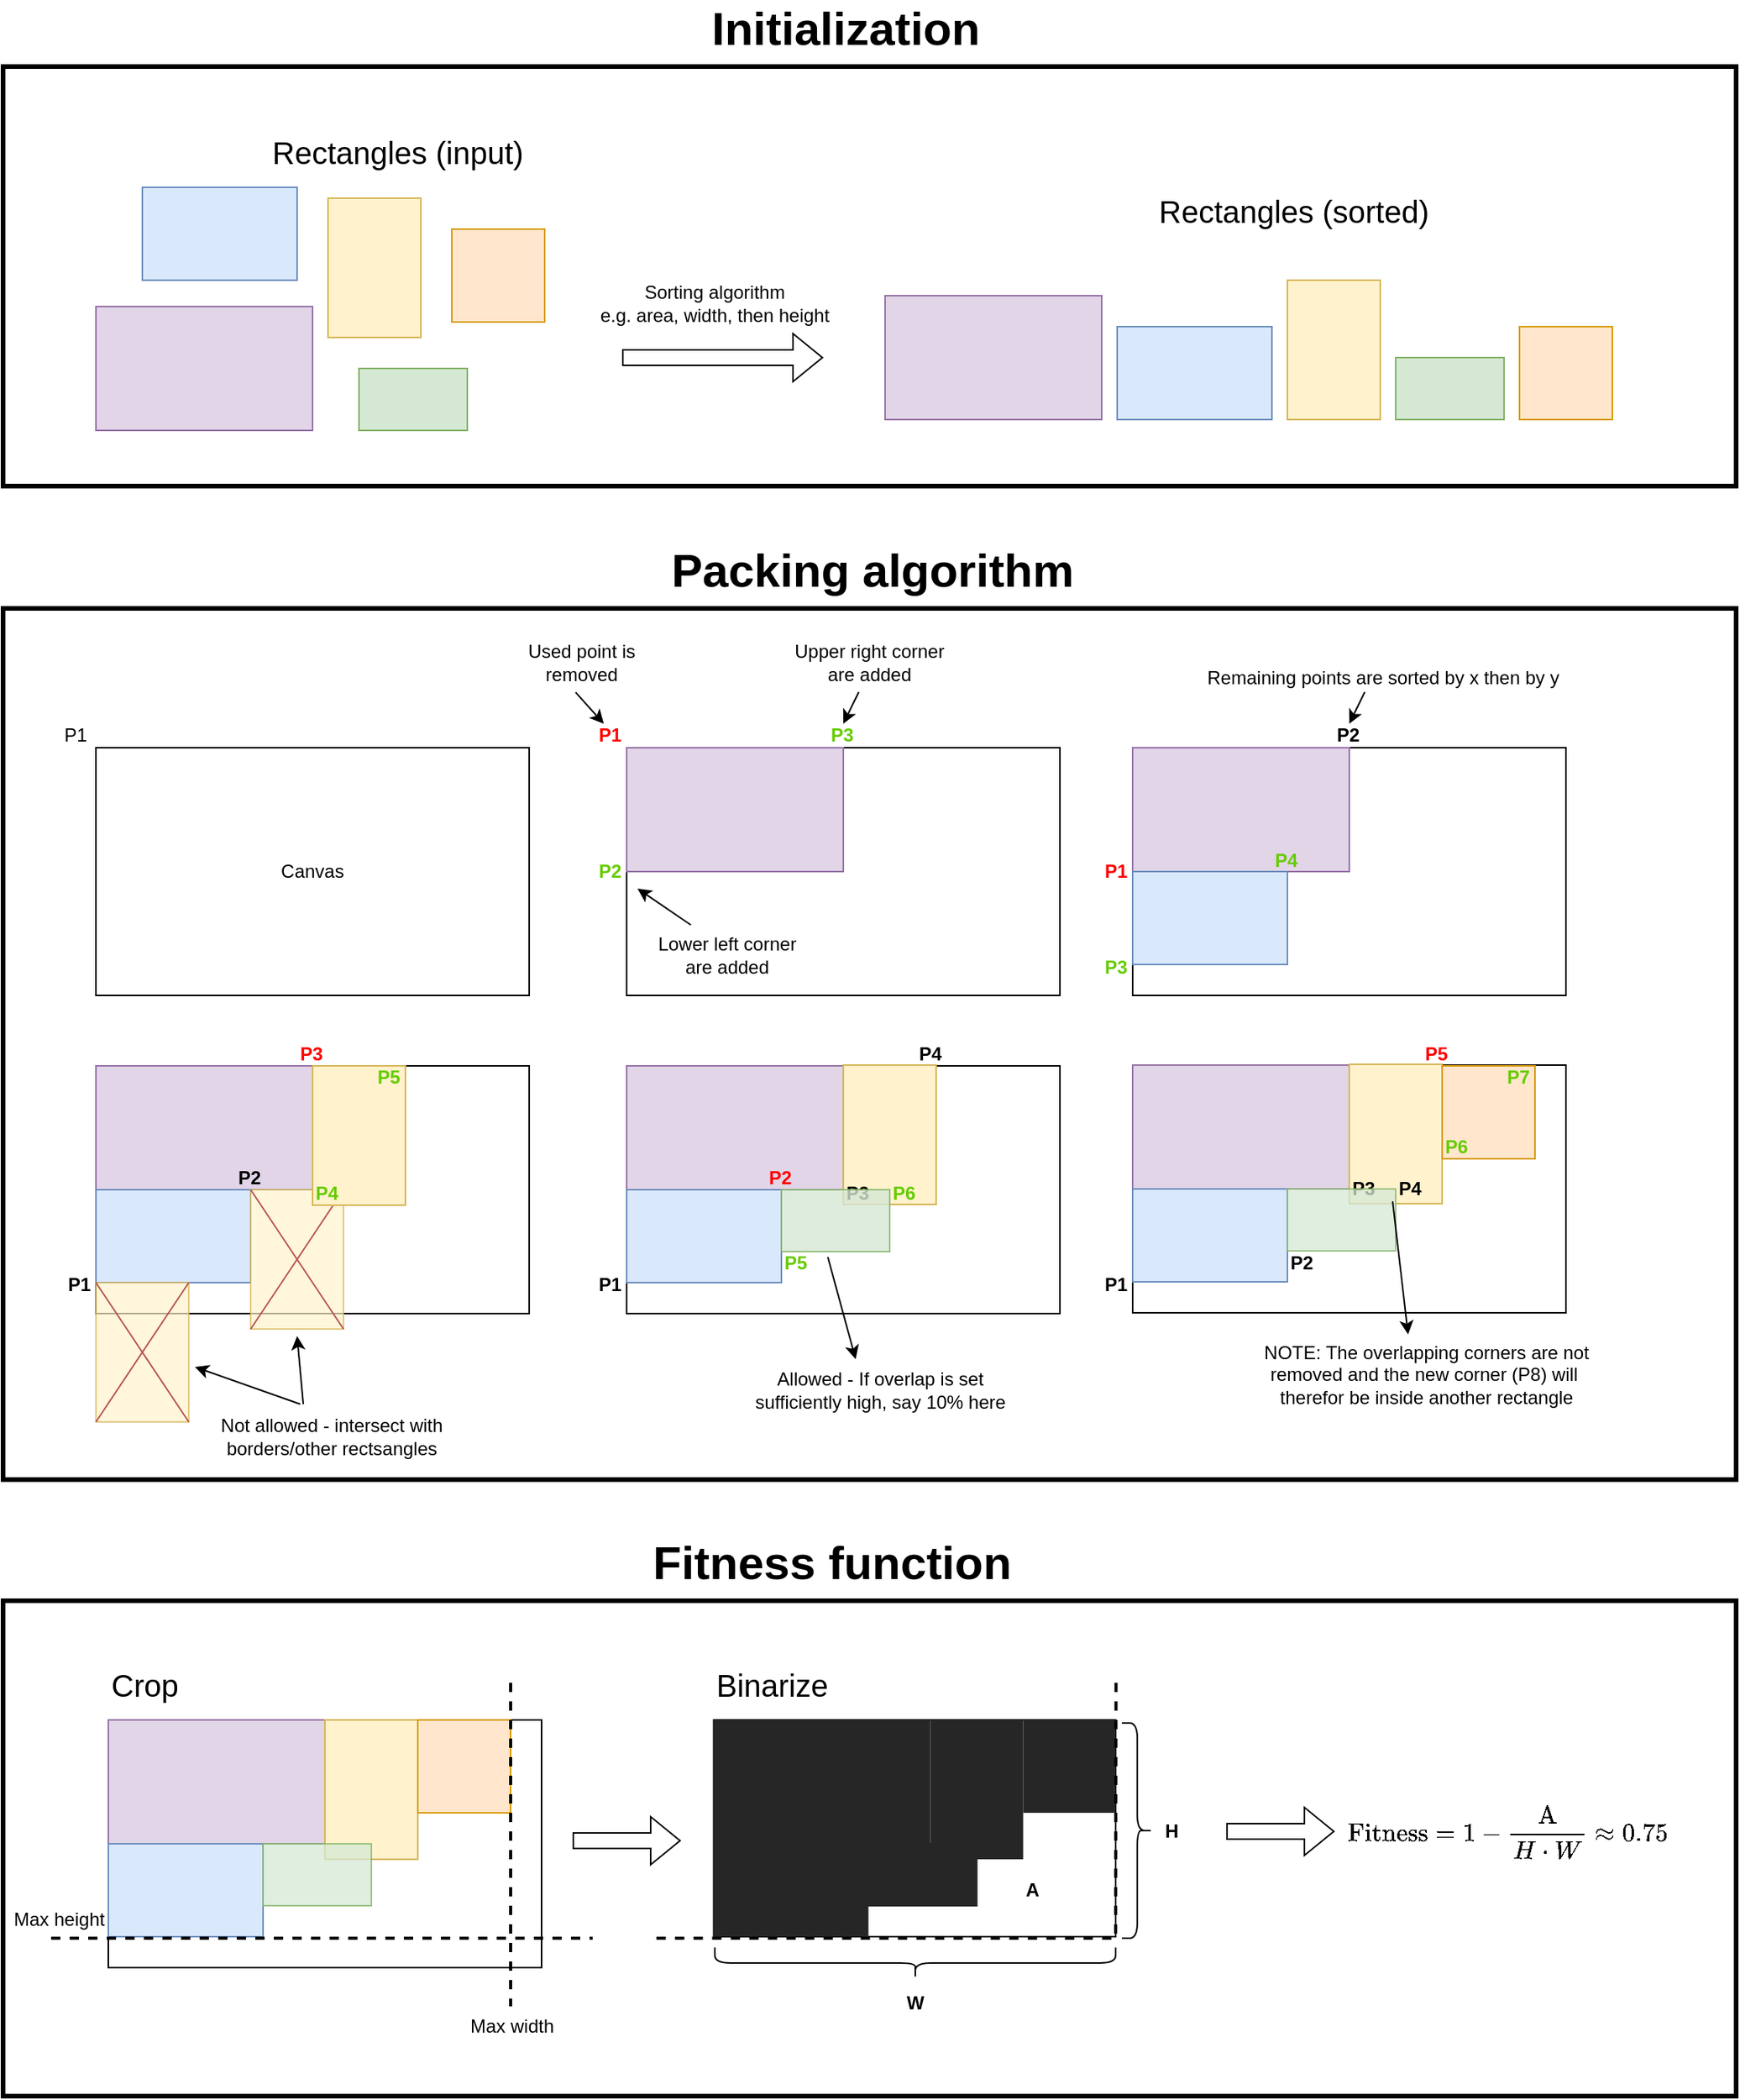 <mxfile version="21.6.1" type="device">
  <diagram name="Page-1" id="RPCHmNbf-zNn5az9YLy3">
    <mxGraphModel dx="3053" dy="1900" grid="1" gridSize="10" guides="1" tooltips="1" connect="1" arrows="1" fold="1" page="1" pageScale="1" pageWidth="850" pageHeight="1100" math="1" shadow="0">
      <root>
        <mxCell id="0" />
        <mxCell id="1" parent="0" />
        <mxCell id="sC4mXaF_hNt62ap6op2Z-110" value="" style="rounded=0;whiteSpace=wrap;html=1;strokeWidth=3;fillColor=none;" vertex="1" parent="1">
          <mxGeometry x="-240" y="1121" width="1120" height="320" as="geometry" />
        </mxCell>
        <mxCell id="sC4mXaF_hNt62ap6op2Z-104" value="" style="rounded=0;whiteSpace=wrap;html=1;strokeWidth=3;fillColor=none;" vertex="1" parent="1">
          <mxGeometry x="-240" y="130" width="1120" height="271" as="geometry" />
        </mxCell>
        <mxCell id="GMWaN57pON7eN_DFzd7T-55" value="" style="rounded=0;whiteSpace=wrap;html=1;" parent="1" vertex="1">
          <mxGeometry x="-180" y="775.5" width="280" height="160" as="geometry" />
        </mxCell>
        <mxCell id="GMWaN57pON7eN_DFzd7T-2" value="" style="rounded=0;whiteSpace=wrap;html=1;" parent="1" vertex="1">
          <mxGeometry x="-180" y="570" width="280" height="160" as="geometry" />
        </mxCell>
        <mxCell id="GMWaN57pON7eN_DFzd7T-3" value="Canvas" style="text;html=1;strokeColor=none;fillColor=none;align=center;verticalAlign=middle;whiteSpace=wrap;rounded=0;opacity=25;" parent="1" vertex="1">
          <mxGeometry x="-70" y="635" width="60" height="30" as="geometry" />
        </mxCell>
        <mxCell id="GMWaN57pON7eN_DFzd7T-4" value="" style="rounded=0;whiteSpace=wrap;html=1;fillColor=#ffe6cc;strokeColor=#d79b00;" parent="1" vertex="1">
          <mxGeometry x="50" y="235" width="60" height="60" as="geometry" />
        </mxCell>
        <mxCell id="GMWaN57pON7eN_DFzd7T-5" value="" style="rounded=0;whiteSpace=wrap;html=1;fillColor=#dae8fc;strokeColor=#6c8ebf;" parent="1" vertex="1">
          <mxGeometry x="-150" y="208" width="100" height="60" as="geometry" />
        </mxCell>
        <mxCell id="GMWaN57pON7eN_DFzd7T-6" value="" style="rounded=0;whiteSpace=wrap;html=1;fillColor=#d5e8d4;strokeColor=#82b366;" parent="1" vertex="1">
          <mxGeometry x="-10" y="325" width="70" height="40" as="geometry" />
        </mxCell>
        <mxCell id="GMWaN57pON7eN_DFzd7T-7" value="" style="rounded=0;whiteSpace=wrap;html=1;fillColor=#e1d5e7;strokeColor=#9673a6;" parent="1" vertex="1">
          <mxGeometry x="-180" y="285" width="140" height="80" as="geometry" />
        </mxCell>
        <mxCell id="GMWaN57pON7eN_DFzd7T-8" value="" style="rounded=0;whiteSpace=wrap;html=1;fillColor=#fff2cc;strokeColor=#d6b656;" parent="1" vertex="1">
          <mxGeometry x="-30" y="215" width="60" height="90" as="geometry" />
        </mxCell>
        <mxCell id="GMWaN57pON7eN_DFzd7T-9" value="&lt;font style=&quot;font-size: 20px;&quot;&gt;Rectangles (input)&lt;/font&gt;" style="text;html=1;strokeColor=none;fillColor=none;align=left;verticalAlign=middle;whiteSpace=wrap;rounded=0;" parent="1" vertex="1">
          <mxGeometry x="-68" y="170" width="200" height="30" as="geometry" />
        </mxCell>
        <mxCell id="GMWaN57pON7eN_DFzd7T-18" value="" style="rounded=0;whiteSpace=wrap;html=1;fillColor=#ffe6cc;strokeColor=#d79b00;" parent="1" vertex="1">
          <mxGeometry x="740" y="298" width="60" height="60" as="geometry" />
        </mxCell>
        <mxCell id="GMWaN57pON7eN_DFzd7T-19" value="" style="rounded=0;whiteSpace=wrap;html=1;fillColor=#dae8fc;strokeColor=#6c8ebf;" parent="1" vertex="1">
          <mxGeometry x="480" y="298" width="100" height="60" as="geometry" />
        </mxCell>
        <mxCell id="GMWaN57pON7eN_DFzd7T-21" value="" style="rounded=0;whiteSpace=wrap;html=1;fillColor=#e1d5e7;strokeColor=#9673a6;" parent="1" vertex="1">
          <mxGeometry x="330" y="278" width="140" height="80" as="geometry" />
        </mxCell>
        <mxCell id="GMWaN57pON7eN_DFzd7T-22" value="" style="rounded=0;whiteSpace=wrap;html=1;fillColor=#fff2cc;strokeColor=#d6b656;" parent="1" vertex="1">
          <mxGeometry x="590" y="268" width="60" height="90" as="geometry" />
        </mxCell>
        <mxCell id="GMWaN57pON7eN_DFzd7T-29" value="" style="shape=flexArrow;endArrow=classic;html=1;rounded=0;" parent="1" edge="1">
          <mxGeometry width="50" height="50" relative="1" as="geometry">
            <mxPoint x="160" y="318" as="sourcePoint" />
            <mxPoint x="290" y="318" as="targetPoint" />
          </mxGeometry>
        </mxCell>
        <mxCell id="GMWaN57pON7eN_DFzd7T-37" value="" style="rounded=0;whiteSpace=wrap;html=1;" parent="1" vertex="1">
          <mxGeometry x="163" y="570" width="280" height="160" as="geometry" />
        </mxCell>
        <mxCell id="GMWaN57pON7eN_DFzd7T-30" value="&lt;font style=&quot;font-size: 20px;&quot;&gt;Rectangles (sorted)&lt;/font&gt;" style="text;html=1;strokeColor=none;fillColor=none;align=left;verticalAlign=middle;whiteSpace=wrap;rounded=0;" parent="1" vertex="1">
          <mxGeometry x="505" y="208" width="220" height="30" as="geometry" />
        </mxCell>
        <mxCell id="GMWaN57pON7eN_DFzd7T-31" value="Sorting algorithm&lt;br&gt;e.g. area, width, then height" style="text;html=1;strokeColor=none;fillColor=none;align=center;verticalAlign=middle;whiteSpace=wrap;rounded=0;" parent="1" vertex="1">
          <mxGeometry x="140" y="268" width="160" height="30" as="geometry" />
        </mxCell>
        <mxCell id="GMWaN57pON7eN_DFzd7T-35" value="P1" style="text;html=1;strokeColor=none;fillColor=none;align=center;verticalAlign=middle;whiteSpace=wrap;rounded=0;" parent="1" vertex="1">
          <mxGeometry x="-223" y="547" width="60" height="30" as="geometry" />
        </mxCell>
        <mxCell id="GMWaN57pON7eN_DFzd7T-36" value="" style="rounded=0;whiteSpace=wrap;html=1;fillColor=#e1d5e7;strokeColor=#9673a6;" parent="1" vertex="1">
          <mxGeometry x="163" y="570" width="140" height="80" as="geometry" />
        </mxCell>
        <mxCell id="GMWaN57pON7eN_DFzd7T-40" value="&lt;font&gt;P2&lt;/font&gt;" style="text;html=1;strokeColor=none;fillColor=none;align=left;verticalAlign=middle;whiteSpace=wrap;rounded=0;fontStyle=1;fontColor=#66CC00;" parent="1" vertex="1">
          <mxGeometry x="143" y="642.5" width="20" height="15" as="geometry" />
        </mxCell>
        <mxCell id="GMWaN57pON7eN_DFzd7T-46" value="&lt;font color=&quot;#ff0000&quot;&gt;P1&lt;/font&gt;" style="text;html=1;strokeColor=none;fillColor=none;align=left;verticalAlign=middle;whiteSpace=wrap;rounded=0;fontStyle=1" parent="1" vertex="1">
          <mxGeometry x="143" y="554.5" width="20" height="15" as="geometry" />
        </mxCell>
        <mxCell id="GMWaN57pON7eN_DFzd7T-47" value="&lt;font&gt;P3&lt;/font&gt;" style="text;html=1;strokeColor=none;fillColor=none;align=left;verticalAlign=middle;whiteSpace=wrap;rounded=0;fontStyle=1;fontColor=#66CC00;" parent="1" vertex="1">
          <mxGeometry x="293" y="554.5" width="20" height="15" as="geometry" />
        </mxCell>
        <mxCell id="GMWaN57pON7eN_DFzd7T-48" value="" style="rounded=0;whiteSpace=wrap;html=1;" parent="1" vertex="1">
          <mxGeometry x="490" y="570" width="280" height="160" as="geometry" />
        </mxCell>
        <mxCell id="GMWaN57pON7eN_DFzd7T-49" value="" style="rounded=0;whiteSpace=wrap;html=1;fillColor=#e1d5e7;strokeColor=#9673a6;" parent="1" vertex="1">
          <mxGeometry x="490" y="570" width="140" height="80" as="geometry" />
        </mxCell>
        <mxCell id="GMWaN57pON7eN_DFzd7T-50" value="&lt;font color=&quot;#ff0000&quot;&gt;P1&lt;/font&gt;" style="text;html=1;strokeColor=none;fillColor=none;align=left;verticalAlign=middle;whiteSpace=wrap;rounded=0;fontStyle=1" parent="1" vertex="1">
          <mxGeometry x="470" y="642.5" width="20" height="15" as="geometry" />
        </mxCell>
        <mxCell id="GMWaN57pON7eN_DFzd7T-52" value="P2" style="text;html=1;strokeColor=none;fillColor=none;align=left;verticalAlign=middle;whiteSpace=wrap;rounded=0;fontStyle=1" parent="1" vertex="1">
          <mxGeometry x="620" y="554.5" width="20" height="15" as="geometry" />
        </mxCell>
        <mxCell id="GMWaN57pON7eN_DFzd7T-42" value="" style="rounded=0;whiteSpace=wrap;html=1;fillColor=#dae8fc;strokeColor=#6c8ebf;" parent="1" vertex="1">
          <mxGeometry x="490" y="650" width="100" height="60" as="geometry" />
        </mxCell>
        <mxCell id="GMWaN57pON7eN_DFzd7T-53" value="P4" style="text;html=1;strokeColor=none;fillColor=none;align=left;verticalAlign=middle;whiteSpace=wrap;rounded=0;fontStyle=1;fontColor=#66CC00;" parent="1" vertex="1">
          <mxGeometry x="580" y="635" width="20" height="15" as="geometry" />
        </mxCell>
        <mxCell id="GMWaN57pON7eN_DFzd7T-54" value="&lt;span&gt;P3&lt;/span&gt;" style="text;html=1;strokeColor=none;fillColor=none;align=left;verticalAlign=middle;whiteSpace=wrap;rounded=0;fontColor=#66CC00;fontStyle=1" parent="1" vertex="1">
          <mxGeometry x="470" y="704" width="20" height="15" as="geometry" />
        </mxCell>
        <mxCell id="GMWaN57pON7eN_DFzd7T-56" value="" style="rounded=0;whiteSpace=wrap;html=1;fillColor=#e1d5e7;strokeColor=#9673a6;" parent="1" vertex="1">
          <mxGeometry x="-180" y="775.5" width="140" height="80" as="geometry" />
        </mxCell>
        <mxCell id="GMWaN57pON7eN_DFzd7T-58" value="P3" style="text;html=1;strokeColor=none;fillColor=none;align=left;verticalAlign=middle;whiteSpace=wrap;rounded=0;fontColor=#FF0000;fontStyle=1" parent="1" vertex="1">
          <mxGeometry x="-50" y="760" width="20" height="15" as="geometry" />
        </mxCell>
        <mxCell id="GMWaN57pON7eN_DFzd7T-59" value="" style="rounded=0;whiteSpace=wrap;html=1;fillColor=#dae8fc;strokeColor=#6c8ebf;" parent="1" vertex="1">
          <mxGeometry x="-180" y="855.5" width="100" height="60" as="geometry" />
        </mxCell>
        <mxCell id="GMWaN57pON7eN_DFzd7T-61" value="P1" style="text;html=1;strokeColor=none;fillColor=none;align=left;verticalAlign=middle;whiteSpace=wrap;rounded=0;fontStyle=1" parent="1" vertex="1">
          <mxGeometry x="-200" y="909.5" width="20" height="15" as="geometry" />
        </mxCell>
        <mxCell id="sC4mXaF_hNt62ap6op2Z-1" value="" style="rounded=0;whiteSpace=wrap;html=1;" vertex="1" parent="1">
          <mxGeometry x="163" y="775.5" width="280" height="160" as="geometry" />
        </mxCell>
        <mxCell id="sC4mXaF_hNt62ap6op2Z-2" value="" style="rounded=0;whiteSpace=wrap;html=1;fillColor=#e1d5e7;strokeColor=#9673a6;" vertex="1" parent="1">
          <mxGeometry x="163" y="775.5" width="140" height="80" as="geometry" />
        </mxCell>
        <mxCell id="sC4mXaF_hNt62ap6op2Z-4" value="" style="rounded=0;whiteSpace=wrap;html=1;fillColor=#dae8fc;strokeColor=#6c8ebf;" vertex="1" parent="1">
          <mxGeometry x="163" y="855.5" width="100" height="60" as="geometry" />
        </mxCell>
        <mxCell id="sC4mXaF_hNt62ap6op2Z-5" value="P2" style="text;html=1;strokeColor=none;fillColor=none;align=left;verticalAlign=middle;whiteSpace=wrap;rounded=0;fontColor=#FF0000;fontStyle=1" vertex="1" parent="1">
          <mxGeometry x="253" y="840.5" width="20" height="15" as="geometry" />
        </mxCell>
        <mxCell id="sC4mXaF_hNt62ap6op2Z-6" value="P1" style="text;html=1;strokeColor=none;fillColor=none;align=left;verticalAlign=middle;whiteSpace=wrap;rounded=0;fontStyle=1" vertex="1" parent="1">
          <mxGeometry x="143" y="909.5" width="20" height="15" as="geometry" />
        </mxCell>
        <mxCell id="sC4mXaF_hNt62ap6op2Z-10" value="" style="rounded=0;whiteSpace=wrap;html=1;fillColor=#d5e8d4;strokeColor=#82b366;" vertex="1" parent="1">
          <mxGeometry x="660" y="318" width="70" height="40" as="geometry" />
        </mxCell>
        <mxCell id="sC4mXaF_hNt62ap6op2Z-12" value="" style="rounded=0;whiteSpace=wrap;html=1;fillColor=#fff2cc;strokeColor=#d6b656;opacity=70;" vertex="1" parent="1">
          <mxGeometry x="-80" y="855.5" width="60" height="90" as="geometry" />
        </mxCell>
        <mxCell id="GMWaN57pON7eN_DFzd7T-63" value="" style="endArrow=none;html=1;rounded=0;entryX=0;entryY=0;entryDx=0;entryDy=0;fillColor=#f8cecc;strokeColor=#b85450;exitX=1;exitY=1;exitDx=0;exitDy=0;" parent="1" target="sC4mXaF_hNt62ap6op2Z-12" edge="1" source="sC4mXaF_hNt62ap6op2Z-12">
          <mxGeometry width="50" height="50" relative="1" as="geometry">
            <mxPoint x="-80" y="945.5" as="sourcePoint" />
            <mxPoint x="90" y="935.5" as="targetPoint" />
          </mxGeometry>
        </mxCell>
        <mxCell id="sC4mXaF_hNt62ap6op2Z-13" value="P2" style="text;html=1;strokeColor=none;fillColor=none;align=left;verticalAlign=middle;whiteSpace=wrap;rounded=0;fontStyle=1" vertex="1" parent="1">
          <mxGeometry x="-90" y="840.5" width="20" height="15" as="geometry" />
        </mxCell>
        <mxCell id="sC4mXaF_hNt62ap6op2Z-15" value="" style="endArrow=none;html=1;rounded=0;entryX=0;entryY=0;entryDx=0;entryDy=0;fillColor=#f8cecc;strokeColor=#b85450;exitX=1;exitY=0;exitDx=0;exitDy=0;" edge="1" parent="1" source="sC4mXaF_hNt62ap6op2Z-12">
          <mxGeometry width="50" height="50" relative="1" as="geometry">
            <mxPoint x="-20" y="1035.5" as="sourcePoint" />
            <mxPoint x="-80" y="945.5" as="targetPoint" />
          </mxGeometry>
        </mxCell>
        <mxCell id="sC4mXaF_hNt62ap6op2Z-14" value="" style="rounded=0;whiteSpace=wrap;html=1;fillColor=#fff2cc;strokeColor=#d6b656;" vertex="1" parent="1">
          <mxGeometry x="-40" y="775.5" width="60" height="90" as="geometry" />
        </mxCell>
        <mxCell id="sC4mXaF_hNt62ap6op2Z-16" value="" style="rounded=0;whiteSpace=wrap;html=1;fillColor=#fff2cc;strokeColor=#d6b656;" vertex="1" parent="1">
          <mxGeometry x="303" y="775" width="60" height="90" as="geometry" />
        </mxCell>
        <mxCell id="sC4mXaF_hNt62ap6op2Z-17" value="P3" style="text;html=1;strokeColor=none;fillColor=none;align=left;verticalAlign=middle;whiteSpace=wrap;rounded=0;fontStyle=1" vertex="1" parent="1">
          <mxGeometry x="303" y="850.5" width="20" height="15" as="geometry" />
        </mxCell>
        <mxCell id="sC4mXaF_hNt62ap6op2Z-18" value="P4" style="text;html=1;strokeColor=none;fillColor=none;align=left;verticalAlign=middle;whiteSpace=wrap;rounded=0;fontStyle=1" vertex="1" parent="1">
          <mxGeometry x="350" y="760.5" width="20" height="15" as="geometry" />
        </mxCell>
        <mxCell id="sC4mXaF_hNt62ap6op2Z-19" value="" style="rounded=0;whiteSpace=wrap;html=1;fillColor=#d5e8d4;strokeColor=#82b366;opacity=80;" vertex="1" parent="1">
          <mxGeometry x="263" y="855.5" width="70" height="40" as="geometry" />
        </mxCell>
        <mxCell id="sC4mXaF_hNt62ap6op2Z-20" value="" style="endArrow=classic;html=1;rounded=0;" edge="1" parent="1">
          <mxGeometry width="50" height="50" relative="1" as="geometry">
            <mxPoint x="-48" y="994" as="sourcePoint" />
            <mxPoint x="-116" y="970" as="targetPoint" />
          </mxGeometry>
        </mxCell>
        <mxCell id="sC4mXaF_hNt62ap6op2Z-21" value="Not allowed - intersect with borders/other rectsangles" style="text;html=1;strokeColor=none;fillColor=none;align=center;verticalAlign=middle;whiteSpace=wrap;rounded=0;" vertex="1" parent="1">
          <mxGeometry x="-105" y="1000" width="155" height="30" as="geometry" />
        </mxCell>
        <mxCell id="sC4mXaF_hNt62ap6op2Z-22" value="" style="endArrow=classic;html=1;rounded=0;" edge="1" parent="1">
          <mxGeometry width="50" height="50" relative="1" as="geometry">
            <mxPoint x="293" y="899" as="sourcePoint" />
            <mxPoint x="311" y="965" as="targetPoint" />
          </mxGeometry>
        </mxCell>
        <mxCell id="sC4mXaF_hNt62ap6op2Z-23" value="Allowed - If overlap is set sufficiently high, say 10% here" style="text;html=1;strokeColor=none;fillColor=none;align=center;verticalAlign=middle;whiteSpace=wrap;rounded=0;" vertex="1" parent="1">
          <mxGeometry x="242.5" y="970" width="167.5" height="30" as="geometry" />
        </mxCell>
        <mxCell id="sC4mXaF_hNt62ap6op2Z-24" value="" style="rounded=0;whiteSpace=wrap;html=1;" vertex="1" parent="1">
          <mxGeometry x="490" y="775" width="280" height="160" as="geometry" />
        </mxCell>
        <mxCell id="sC4mXaF_hNt62ap6op2Z-25" value="" style="rounded=0;whiteSpace=wrap;html=1;fillColor=#e1d5e7;strokeColor=#9673a6;" vertex="1" parent="1">
          <mxGeometry x="490" y="775" width="140" height="80" as="geometry" />
        </mxCell>
        <mxCell id="sC4mXaF_hNt62ap6op2Z-26" value="" style="rounded=0;whiteSpace=wrap;html=1;fillColor=#dae8fc;strokeColor=#6c8ebf;" vertex="1" parent="1">
          <mxGeometry x="490" y="855" width="100" height="60" as="geometry" />
        </mxCell>
        <mxCell id="sC4mXaF_hNt62ap6op2Z-28" value="P1" style="text;html=1;strokeColor=none;fillColor=none;align=left;verticalAlign=middle;whiteSpace=wrap;rounded=0;fontStyle=1" vertex="1" parent="1">
          <mxGeometry x="470" y="909" width="20" height="15" as="geometry" />
        </mxCell>
        <mxCell id="sC4mXaF_hNt62ap6op2Z-29" value="" style="rounded=0;whiteSpace=wrap;html=1;fillColor=#fff2cc;strokeColor=#d6b656;" vertex="1" parent="1">
          <mxGeometry x="630" y="774.5" width="60" height="90" as="geometry" />
        </mxCell>
        <mxCell id="sC4mXaF_hNt62ap6op2Z-30" value="P3" style="text;html=1;strokeColor=none;fillColor=none;align=left;verticalAlign=middle;whiteSpace=wrap;rounded=0;fontStyle=1" vertex="1" parent="1">
          <mxGeometry x="630" y="847.5" width="20" height="15" as="geometry" />
        </mxCell>
        <mxCell id="sC4mXaF_hNt62ap6op2Z-31" value="P5" style="text;html=1;strokeColor=none;fillColor=none;align=left;verticalAlign=middle;whiteSpace=wrap;rounded=0;fontColor=#FF0000;fontStyle=1" vertex="1" parent="1">
          <mxGeometry x="677" y="760" width="20" height="15" as="geometry" />
        </mxCell>
        <mxCell id="sC4mXaF_hNt62ap6op2Z-32" value="" style="rounded=0;whiteSpace=wrap;html=1;fillColor=#d5e8d4;strokeColor=#82b366;opacity=75;" vertex="1" parent="1">
          <mxGeometry x="590" y="855" width="70" height="40" as="geometry" />
        </mxCell>
        <mxCell id="sC4mXaF_hNt62ap6op2Z-35" value="" style="rounded=0;whiteSpace=wrap;html=1;fillColor=#ffe6cc;strokeColor=#d79b00;" vertex="1" parent="1">
          <mxGeometry x="690" y="775.5" width="60" height="60" as="geometry" />
        </mxCell>
        <mxCell id="sC4mXaF_hNt62ap6op2Z-36" value="P4" style="text;html=1;strokeColor=none;fillColor=none;align=left;verticalAlign=middle;whiteSpace=wrap;rounded=0;fontStyle=1" vertex="1" parent="1">
          <mxGeometry x="660" y="847.5" width="20" height="15" as="geometry" />
        </mxCell>
        <mxCell id="sC4mXaF_hNt62ap6op2Z-37" value="P2" style="text;html=1;strokeColor=none;fillColor=none;align=left;verticalAlign=middle;whiteSpace=wrap;rounded=0;fontStyle=1" vertex="1" parent="1">
          <mxGeometry x="590" y="895.5" width="20" height="15" as="geometry" />
        </mxCell>
        <mxCell id="sC4mXaF_hNt62ap6op2Z-38" value="" style="endArrow=classic;html=1;rounded=0;" edge="1" parent="1">
          <mxGeometry width="50" height="50" relative="1" as="geometry">
            <mxPoint x="658" y="863" as="sourcePoint" />
            <mxPoint x="668" y="949" as="targetPoint" />
          </mxGeometry>
        </mxCell>
        <mxCell id="sC4mXaF_hNt62ap6op2Z-39" value="NOTE: The overlapping corners are not removed and the new corner (P8) will&amp;nbsp; therefor be inside another rectangle" style="text;html=1;strokeColor=none;fillColor=none;align=center;verticalAlign=middle;whiteSpace=wrap;rounded=0;" vertex="1" parent="1">
          <mxGeometry x="570" y="960" width="220" height="30" as="geometry" />
        </mxCell>
        <mxCell id="sC4mXaF_hNt62ap6op2Z-40" value="" style="endArrow=classic;html=1;rounded=0;exitX=0.626;exitY=1.14;exitDx=0;exitDy=0;exitPerimeter=0;" edge="1" parent="1">
          <mxGeometry width="50" height="50" relative="1" as="geometry">
            <mxPoint x="129.995" y="534.2" as="sourcePoint" />
            <mxPoint x="148.22" y="554.5" as="targetPoint" />
          </mxGeometry>
        </mxCell>
        <mxCell id="sC4mXaF_hNt62ap6op2Z-41" value="Used point is removed" style="text;html=1;strokeColor=none;fillColor=none;align=center;verticalAlign=middle;whiteSpace=wrap;rounded=0;" vertex="1" parent="1">
          <mxGeometry x="90" y="500" width="87.5" height="30" as="geometry" />
        </mxCell>
        <mxCell id="sC4mXaF_hNt62ap6op2Z-43" value="Upper right corner are added" style="text;html=1;strokeColor=none;fillColor=none;align=center;verticalAlign=middle;whiteSpace=wrap;rounded=0;" vertex="1" parent="1">
          <mxGeometry x="270" y="500" width="100" height="30" as="geometry" />
        </mxCell>
        <mxCell id="sC4mXaF_hNt62ap6op2Z-44" value="" style="endArrow=classic;html=1;rounded=0;" edge="1" parent="1">
          <mxGeometry width="50" height="50" relative="1" as="geometry">
            <mxPoint x="313" y="534" as="sourcePoint" />
            <mxPoint x="303" y="554.5" as="targetPoint" />
          </mxGeometry>
        </mxCell>
        <mxCell id="sC4mXaF_hNt62ap6op2Z-45" value="Remaining points are sorted by x then by y" style="text;html=1;strokeColor=none;fillColor=none;align=center;verticalAlign=middle;whiteSpace=wrap;rounded=0;" vertex="1" parent="1">
          <mxGeometry x="532.5" y="510" width="237.5" height="30" as="geometry" />
        </mxCell>
        <mxCell id="sC4mXaF_hNt62ap6op2Z-46" value="" style="endArrow=classic;html=1;rounded=0;" edge="1" parent="1">
          <mxGeometry width="50" height="50" relative="1" as="geometry">
            <mxPoint x="640" y="534" as="sourcePoint" />
            <mxPoint x="630" y="554.5" as="targetPoint" />
          </mxGeometry>
        </mxCell>
        <mxCell id="sC4mXaF_hNt62ap6op2Z-47" value="" style="rounded=0;whiteSpace=wrap;html=1;fillColor=#fff2cc;strokeColor=#d6b656;opacity=70;" vertex="1" parent="1">
          <mxGeometry x="-180" y="915.5" width="60" height="90" as="geometry" />
        </mxCell>
        <mxCell id="sC4mXaF_hNt62ap6op2Z-48" value="" style="endArrow=none;html=1;rounded=0;entryX=0;entryY=0;entryDx=0;entryDy=0;fillColor=#f8cecc;strokeColor=#b85450;exitX=1;exitY=1;exitDx=0;exitDy=0;" edge="1" parent="1" source="sC4mXaF_hNt62ap6op2Z-47" target="sC4mXaF_hNt62ap6op2Z-47">
          <mxGeometry width="50" height="50" relative="1" as="geometry">
            <mxPoint x="-180" y="1005.5" as="sourcePoint" />
            <mxPoint x="-10" y="995.5" as="targetPoint" />
          </mxGeometry>
        </mxCell>
        <mxCell id="sC4mXaF_hNt62ap6op2Z-49" value="" style="endArrow=none;html=1;rounded=0;entryX=0;entryY=0;entryDx=0;entryDy=0;fillColor=#f8cecc;strokeColor=#b85450;exitX=1;exitY=0;exitDx=0;exitDy=0;" edge="1" parent="1" source="sC4mXaF_hNt62ap6op2Z-47">
          <mxGeometry width="50" height="50" relative="1" as="geometry">
            <mxPoint x="-120" y="1095.5" as="sourcePoint" />
            <mxPoint x="-180" y="1005.5" as="targetPoint" />
          </mxGeometry>
        </mxCell>
        <mxCell id="sC4mXaF_hNt62ap6op2Z-50" value="" style="endArrow=classic;html=1;rounded=0;" edge="1" parent="1">
          <mxGeometry width="50" height="50" relative="1" as="geometry">
            <mxPoint x="-46" y="994" as="sourcePoint" />
            <mxPoint x="-50" y="950" as="targetPoint" />
          </mxGeometry>
        </mxCell>
        <mxCell id="sC4mXaF_hNt62ap6op2Z-51" value="Lower left corner are added" style="text;html=1;strokeColor=none;fillColor=none;align=center;verticalAlign=middle;whiteSpace=wrap;rounded=0;" vertex="1" parent="1">
          <mxGeometry x="177.5" y="689" width="100" height="30" as="geometry" />
        </mxCell>
        <mxCell id="sC4mXaF_hNt62ap6op2Z-52" value="" style="endArrow=classic;html=1;rounded=0;" edge="1" parent="1">
          <mxGeometry width="50" height="50" relative="1" as="geometry">
            <mxPoint x="204.5" y="684.5" as="sourcePoint" />
            <mxPoint x="170" y="661" as="targetPoint" />
          </mxGeometry>
        </mxCell>
        <mxCell id="sC4mXaF_hNt62ap6op2Z-55" value="P6" style="text;html=1;strokeColor=none;fillColor=none;align=left;verticalAlign=middle;whiteSpace=wrap;rounded=0;fontStyle=1;fontColor=#66CC00;" vertex="1" parent="1">
          <mxGeometry x="690" y="820.5" width="20" height="15" as="geometry" />
        </mxCell>
        <mxCell id="sC4mXaF_hNt62ap6op2Z-56" value="P7" style="text;html=1;strokeColor=none;fillColor=none;align=left;verticalAlign=middle;whiteSpace=wrap;rounded=0;fontStyle=1;fontColor=#66CC00;" vertex="1" parent="1">
          <mxGeometry x="730" y="775.5" width="20" height="15" as="geometry" />
        </mxCell>
        <mxCell id="sC4mXaF_hNt62ap6op2Z-57" value="P4" style="text;html=1;strokeColor=none;fillColor=none;align=left;verticalAlign=middle;whiteSpace=wrap;rounded=0;fontStyle=1;fontColor=#66CC00;" vertex="1" parent="1">
          <mxGeometry x="-40" y="850" width="20" height="15" as="geometry" />
        </mxCell>
        <mxCell id="sC4mXaF_hNt62ap6op2Z-58" value="P5" style="text;html=1;strokeColor=none;fillColor=none;align=left;verticalAlign=middle;whiteSpace=wrap;rounded=0;fontStyle=1;fontColor=#66CC00;" vertex="1" parent="1">
          <mxGeometry y="775.5" width="20" height="15" as="geometry" />
        </mxCell>
        <mxCell id="sC4mXaF_hNt62ap6op2Z-60" value="P5" style="text;html=1;strokeColor=none;fillColor=none;align=left;verticalAlign=middle;whiteSpace=wrap;rounded=0;fontStyle=1;fontColor=#66CC00;" vertex="1" parent="1">
          <mxGeometry x="263" y="895.5" width="20" height="15" as="geometry" />
        </mxCell>
        <mxCell id="sC4mXaF_hNt62ap6op2Z-61" value="P6" style="text;html=1;strokeColor=none;fillColor=none;align=left;verticalAlign=middle;whiteSpace=wrap;rounded=0;fontStyle=1;fontColor=#66CC00;" vertex="1" parent="1">
          <mxGeometry x="333" y="850.5" width="20" height="15" as="geometry" />
        </mxCell>
        <mxCell id="sC4mXaF_hNt62ap6op2Z-62" value="" style="rounded=0;whiteSpace=wrap;html=1;" vertex="1" parent="1">
          <mxGeometry x="-172" y="1198" width="280" height="160" as="geometry" />
        </mxCell>
        <mxCell id="sC4mXaF_hNt62ap6op2Z-63" value="" style="rounded=0;whiteSpace=wrap;html=1;fillColor=#e1d5e7;strokeColor=#9673a6;" vertex="1" parent="1">
          <mxGeometry x="-172" y="1198" width="140" height="80" as="geometry" />
        </mxCell>
        <mxCell id="sC4mXaF_hNt62ap6op2Z-64" value="" style="rounded=0;whiteSpace=wrap;html=1;fillColor=#dae8fc;strokeColor=#6c8ebf;" vertex="1" parent="1">
          <mxGeometry x="-172" y="1278" width="100" height="60" as="geometry" />
        </mxCell>
        <mxCell id="sC4mXaF_hNt62ap6op2Z-65" value="&lt;span style=&quot;font-weight: normal;&quot;&gt;Max height&lt;/span&gt;" style="text;html=1;strokeColor=none;fillColor=none;align=left;verticalAlign=middle;whiteSpace=wrap;rounded=0;fontStyle=1" vertex="1" parent="1">
          <mxGeometry x="-235" y="1319" width="71" height="15" as="geometry" />
        </mxCell>
        <mxCell id="sC4mXaF_hNt62ap6op2Z-66" value="" style="rounded=0;whiteSpace=wrap;html=1;fillColor=#fff2cc;strokeColor=#d6b656;" vertex="1" parent="1">
          <mxGeometry x="-32" y="1198" width="60" height="90" as="geometry" />
        </mxCell>
        <mxCell id="sC4mXaF_hNt62ap6op2Z-69" value="" style="rounded=0;whiteSpace=wrap;html=1;fillColor=#d5e8d4;strokeColor=#82b366;opacity=75;" vertex="1" parent="1">
          <mxGeometry x="-72" y="1278" width="70" height="40" as="geometry" />
        </mxCell>
        <mxCell id="sC4mXaF_hNt62ap6op2Z-70" value="" style="rounded=0;whiteSpace=wrap;html=1;fillColor=#ffe6cc;strokeColor=#d79b00;" vertex="1" parent="1">
          <mxGeometry x="28" y="1198" width="60" height="60" as="geometry" />
        </mxCell>
        <mxCell id="sC4mXaF_hNt62ap6op2Z-77" value="" style="endArrow=none;dashed=1;html=1;strokeWidth=2;rounded=0;" edge="1" parent="1">
          <mxGeometry width="50" height="50" relative="1" as="geometry">
            <mxPoint x="-209" y="1339" as="sourcePoint" />
            <mxPoint x="141" y="1339" as="targetPoint" />
          </mxGeometry>
        </mxCell>
        <mxCell id="sC4mXaF_hNt62ap6op2Z-78" value="" style="endArrow=none;dashed=1;html=1;strokeWidth=2;rounded=0;" edge="1" parent="1">
          <mxGeometry width="50" height="50" relative="1" as="geometry">
            <mxPoint x="88" y="1174" as="sourcePoint" />
            <mxPoint x="88" y="1383" as="targetPoint" />
          </mxGeometry>
        </mxCell>
        <mxCell id="sC4mXaF_hNt62ap6op2Z-79" value="&lt;span style=&quot;font-weight: normal;&quot;&gt;Max width&lt;/span&gt;" style="text;html=1;strokeColor=none;fillColor=none;align=left;verticalAlign=middle;whiteSpace=wrap;rounded=0;fontStyle=1" vertex="1" parent="1">
          <mxGeometry x="60" y="1388" width="71" height="15" as="geometry" />
        </mxCell>
        <mxCell id="sC4mXaF_hNt62ap6op2Z-80" value="" style="rounded=0;whiteSpace=wrap;html=1;" vertex="1" parent="1">
          <mxGeometry x="219.25" y="1198" width="259.75" height="140" as="geometry" />
        </mxCell>
        <mxCell id="sC4mXaF_hNt62ap6op2Z-81" value="" style="rounded=0;whiteSpace=wrap;html=1;fillColor=#262626;strokeColor=none;" vertex="1" parent="1">
          <mxGeometry x="219.25" y="1198" width="140" height="80" as="geometry" />
        </mxCell>
        <mxCell id="sC4mXaF_hNt62ap6op2Z-82" value="" style="rounded=0;whiteSpace=wrap;html=1;fillColor=#262626;strokeColor=none;fontColor=#333333;" vertex="1" parent="1">
          <mxGeometry x="219.25" y="1278" width="100" height="60" as="geometry" />
        </mxCell>
        <mxCell id="sC4mXaF_hNt62ap6op2Z-84" value="" style="rounded=0;whiteSpace=wrap;html=1;fillColor=#262626;strokeColor=none;" vertex="1" parent="1">
          <mxGeometry x="359.25" y="1198" width="60" height="90" as="geometry" />
        </mxCell>
        <mxCell id="sC4mXaF_hNt62ap6op2Z-85" value="" style="rounded=0;whiteSpace=wrap;html=1;fillColor=#262626;strokeColor=#262626;" vertex="1" parent="1">
          <mxGeometry x="319.25" y="1278" width="70" height="40" as="geometry" />
        </mxCell>
        <mxCell id="sC4mXaF_hNt62ap6op2Z-86" value="" style="rounded=0;whiteSpace=wrap;html=1;fillColor=#262626;strokeColor=none;" vertex="1" parent="1">
          <mxGeometry x="419.25" y="1198" width="60" height="60" as="geometry" />
        </mxCell>
        <mxCell id="sC4mXaF_hNt62ap6op2Z-87" value="" style="endArrow=none;dashed=1;html=1;strokeWidth=2;rounded=0;" edge="1" parent="1">
          <mxGeometry width="50" height="50" relative="1" as="geometry">
            <mxPoint x="182.25" y="1339" as="sourcePoint" />
            <mxPoint x="478" y="1339" as="targetPoint" />
          </mxGeometry>
        </mxCell>
        <mxCell id="sC4mXaF_hNt62ap6op2Z-88" value="" style="endArrow=none;dashed=1;html=1;strokeWidth=2;rounded=0;" edge="1" parent="1">
          <mxGeometry width="50" height="50" relative="1" as="geometry">
            <mxPoint x="479.25" y="1174" as="sourcePoint" />
            <mxPoint x="479" y="1340" as="targetPoint" />
          </mxGeometry>
        </mxCell>
        <mxCell id="sC4mXaF_hNt62ap6op2Z-90" value="" style="shape=curlyBracket;whiteSpace=wrap;html=1;rounded=1;flipH=1;labelPosition=right;verticalLabelPosition=middle;align=left;verticalAlign=middle;rotation=90;" vertex="1" parent="1">
          <mxGeometry x="339.5" y="1225.5" width="20" height="259" as="geometry" />
        </mxCell>
        <mxCell id="sC4mXaF_hNt62ap6op2Z-91" value="" style="shape=curlyBracket;whiteSpace=wrap;html=1;rounded=1;flipH=1;labelPosition=right;verticalLabelPosition=middle;align=left;verticalAlign=middle;rotation=0;" vertex="1" parent="1">
          <mxGeometry x="483" y="1200" width="20" height="139" as="geometry" />
        </mxCell>
        <mxCell id="sC4mXaF_hNt62ap6op2Z-92" value="W" style="text;html=1;strokeColor=none;fillColor=none;align=left;verticalAlign=middle;whiteSpace=wrap;rounded=0;fontStyle=1" vertex="1" parent="1">
          <mxGeometry x="342.25" y="1373" width="17" height="15" as="geometry" />
        </mxCell>
        <mxCell id="sC4mXaF_hNt62ap6op2Z-93" value="H" style="text;html=1;strokeColor=none;fillColor=none;align=left;verticalAlign=middle;whiteSpace=wrap;rounded=0;fontStyle=1" vertex="1" parent="1">
          <mxGeometry x="509" y="1262" width="15" height="15" as="geometry" />
        </mxCell>
        <mxCell id="sC4mXaF_hNt62ap6op2Z-94" value="A" style="text;html=1;strokeColor=none;fillColor=none;align=left;verticalAlign=middle;whiteSpace=wrap;rounded=0;fontStyle=1" vertex="1" parent="1">
          <mxGeometry x="419.25" y="1300.5" width="17" height="15" as="geometry" />
        </mxCell>
        <mxCell id="sC4mXaF_hNt62ap6op2Z-98" value="&lt;font style=&quot;font-size: 14px;&quot;&gt;$$\text{Fitness} = 1 - \frac{\text{A}}{H \cdot W} \approx 0.75$$&lt;/font&gt;" style="text;html=1;strokeColor=none;fillColor=none;align=center;verticalAlign=middle;whiteSpace=wrap;rounded=0;" vertex="1" parent="1">
          <mxGeometry x="598" y="1239.5" width="270" height="60" as="geometry" />
        </mxCell>
        <mxCell id="sC4mXaF_hNt62ap6op2Z-99" value="" style="shape=flexArrow;endArrow=classic;html=1;rounded=0;" edge="1" parent="1">
          <mxGeometry width="50" height="50" relative="1" as="geometry">
            <mxPoint x="128" y="1276" as="sourcePoint" />
            <mxPoint x="198" y="1276" as="targetPoint" />
          </mxGeometry>
        </mxCell>
        <mxCell id="sC4mXaF_hNt62ap6op2Z-100" value="" style="shape=flexArrow;endArrow=classic;html=1;rounded=0;" edge="1" parent="1">
          <mxGeometry width="50" height="50" relative="1" as="geometry">
            <mxPoint x="550.5" y="1270" as="sourcePoint" />
            <mxPoint x="620.5" y="1270" as="targetPoint" />
          </mxGeometry>
        </mxCell>
        <mxCell id="sC4mXaF_hNt62ap6op2Z-105" value="" style="rounded=0;whiteSpace=wrap;html=1;strokeWidth=3;fillColor=none;" vertex="1" parent="1">
          <mxGeometry x="-240" y="480" width="1120" height="562.75" as="geometry" />
        </mxCell>
        <mxCell id="sC4mXaF_hNt62ap6op2Z-108" value="&lt;font style=&quot;font-size: 30px;&quot;&gt;&lt;b&gt;Initialization&lt;/b&gt;&lt;/font&gt;" style="text;html=1;strokeColor=none;fillColor=none;align=left;verticalAlign=middle;whiteSpace=wrap;rounded=0;" vertex="1" parent="1">
          <mxGeometry x="216.25" y="90" width="220" height="30" as="geometry" />
        </mxCell>
        <mxCell id="sC4mXaF_hNt62ap6op2Z-109" value="&lt;font style=&quot;font-size: 30px;&quot;&gt;&lt;b&gt;Packing algorithm&lt;/b&gt;&lt;/font&gt;" style="text;html=1;strokeColor=none;fillColor=none;align=left;verticalAlign=middle;whiteSpace=wrap;rounded=0;" vertex="1" parent="1">
          <mxGeometry x="190" y="440" width="265" height="30" as="geometry" />
        </mxCell>
        <mxCell id="sC4mXaF_hNt62ap6op2Z-111" value="&lt;font style=&quot;font-size: 30px;&quot;&gt;&lt;b&gt;Fitness function&lt;/b&gt;&lt;/font&gt;" style="text;html=1;strokeColor=none;fillColor=none;align=left;verticalAlign=middle;whiteSpace=wrap;rounded=0;" vertex="1" parent="1">
          <mxGeometry x="177.5" y="1081" width="265" height="30" as="geometry" />
        </mxCell>
        <mxCell id="sC4mXaF_hNt62ap6op2Z-112" value="&lt;font style=&quot;font-size: 20px;&quot;&gt;Crop&lt;/font&gt;" style="text;html=1;strokeColor=none;fillColor=none;align=left;verticalAlign=middle;whiteSpace=wrap;rounded=0;" vertex="1" parent="1">
          <mxGeometry x="-172" y="1160" width="62" height="30" as="geometry" />
        </mxCell>
        <mxCell id="sC4mXaF_hNt62ap6op2Z-113" value="&lt;font style=&quot;font-size: 20px;&quot;&gt;Binarize&lt;/font&gt;" style="text;html=1;strokeColor=none;fillColor=none;align=left;verticalAlign=middle;whiteSpace=wrap;rounded=0;" vertex="1" parent="1">
          <mxGeometry x="219.25" y="1160" width="62" height="30" as="geometry" />
        </mxCell>
      </root>
    </mxGraphModel>
  </diagram>
</mxfile>
